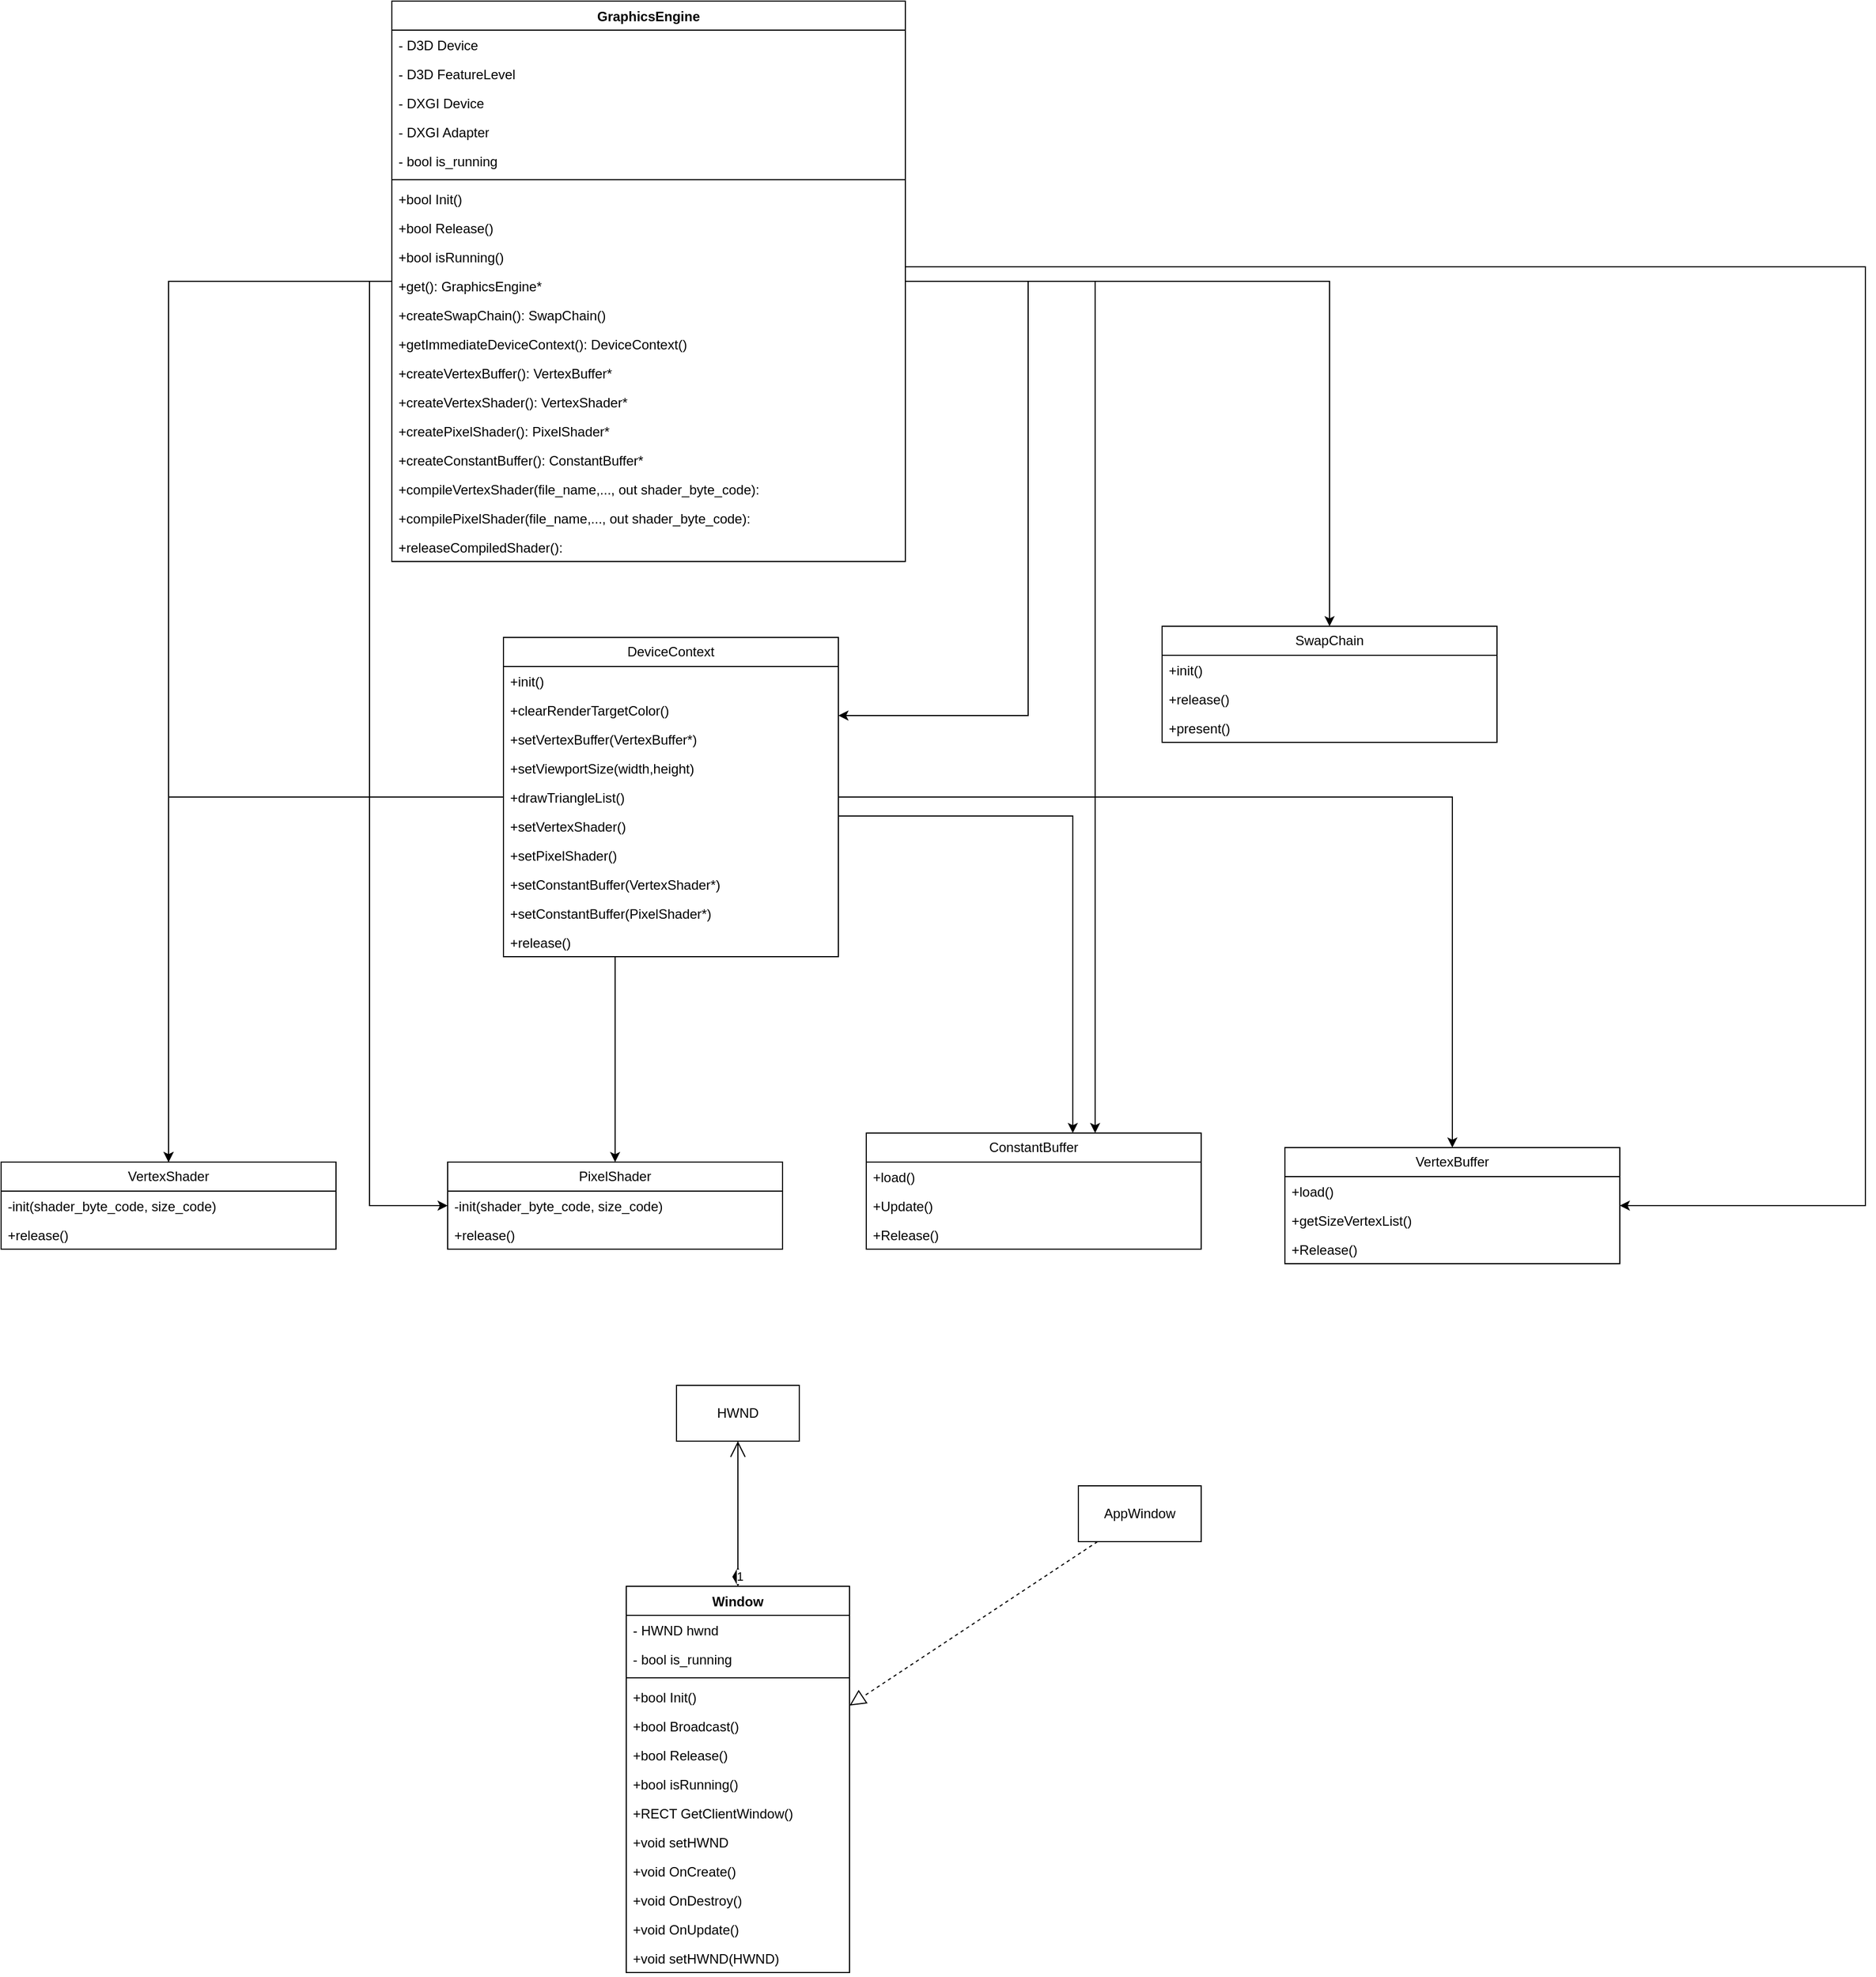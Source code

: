 <mxfile version="21.7.2" type="device">
  <diagram name="Page-1" id="yg1UOhHMfB_ScHXUUcJH">
    <mxGraphModel dx="2884" dy="2117" grid="1" gridSize="10" guides="1" tooltips="1" connect="1" arrows="1" fold="1" page="1" pageScale="1" pageWidth="850" pageHeight="1100" math="0" shadow="0">
      <root>
        <mxCell id="0" />
        <mxCell id="1" parent="0" />
        <mxCell id="bQHfDFO3GR3bAwzlNW8e-2" value="Window" style="swimlane;fontStyle=1;align=center;verticalAlign=top;childLayout=stackLayout;horizontal=1;startSize=26;horizontalStack=0;resizeParent=1;resizeParentMax=0;resizeLast=0;collapsible=1;marginBottom=0;whiteSpace=wrap;html=1;" parent="1" vertex="1">
          <mxGeometry x="460" y="440" width="200" height="346" as="geometry" />
        </mxCell>
        <mxCell id="bQHfDFO3GR3bAwzlNW8e-3" value="- HWND hwnd" style="text;strokeColor=none;fillColor=none;align=left;verticalAlign=top;spacingLeft=4;spacingRight=4;overflow=hidden;rotatable=0;points=[[0,0.5],[1,0.5]];portConstraint=eastwest;whiteSpace=wrap;html=1;" parent="bQHfDFO3GR3bAwzlNW8e-2" vertex="1">
          <mxGeometry y="26" width="200" height="26" as="geometry" />
        </mxCell>
        <mxCell id="bQHfDFO3GR3bAwzlNW8e-7" value="- bool is_running" style="text;strokeColor=none;fillColor=none;align=left;verticalAlign=top;spacingLeft=4;spacingRight=4;overflow=hidden;rotatable=0;points=[[0,0.5],[1,0.5]];portConstraint=eastwest;whiteSpace=wrap;html=1;" parent="bQHfDFO3GR3bAwzlNW8e-2" vertex="1">
          <mxGeometry y="52" width="200" height="26" as="geometry" />
        </mxCell>
        <mxCell id="bQHfDFO3GR3bAwzlNW8e-4" value="" style="line;strokeWidth=1;fillColor=none;align=left;verticalAlign=middle;spacingTop=-1;spacingLeft=3;spacingRight=3;rotatable=0;labelPosition=right;points=[];portConstraint=eastwest;strokeColor=inherit;" parent="bQHfDFO3GR3bAwzlNW8e-2" vertex="1">
          <mxGeometry y="78" width="200" height="8" as="geometry" />
        </mxCell>
        <mxCell id="bQHfDFO3GR3bAwzlNW8e-5" value="+bool Init()" style="text;strokeColor=none;fillColor=none;align=left;verticalAlign=top;spacingLeft=4;spacingRight=4;overflow=hidden;rotatable=0;points=[[0,0.5],[1,0.5]];portConstraint=eastwest;whiteSpace=wrap;html=1;" parent="bQHfDFO3GR3bAwzlNW8e-2" vertex="1">
          <mxGeometry y="86" width="200" height="26" as="geometry" />
        </mxCell>
        <mxCell id="bQHfDFO3GR3bAwzlNW8e-9" value="+bool Broadcast()" style="text;strokeColor=none;fillColor=none;align=left;verticalAlign=top;spacingLeft=4;spacingRight=4;overflow=hidden;rotatable=0;points=[[0,0.5],[1,0.5]];portConstraint=eastwest;whiteSpace=wrap;html=1;" parent="bQHfDFO3GR3bAwzlNW8e-2" vertex="1">
          <mxGeometry y="112" width="200" height="26" as="geometry" />
        </mxCell>
        <mxCell id="bQHfDFO3GR3bAwzlNW8e-10" value="+bool Release()" style="text;strokeColor=none;fillColor=none;align=left;verticalAlign=top;spacingLeft=4;spacingRight=4;overflow=hidden;rotatable=0;points=[[0,0.5],[1,0.5]];portConstraint=eastwest;whiteSpace=wrap;html=1;" parent="bQHfDFO3GR3bAwzlNW8e-2" vertex="1">
          <mxGeometry y="138" width="200" height="26" as="geometry" />
        </mxCell>
        <mxCell id="bQHfDFO3GR3bAwzlNW8e-11" value="+bool isRunning()" style="text;strokeColor=none;fillColor=none;align=left;verticalAlign=top;spacingLeft=4;spacingRight=4;overflow=hidden;rotatable=0;points=[[0,0.5],[1,0.5]];portConstraint=eastwest;whiteSpace=wrap;html=1;" parent="bQHfDFO3GR3bAwzlNW8e-2" vertex="1">
          <mxGeometry y="164" width="200" height="26" as="geometry" />
        </mxCell>
        <mxCell id="bQHfDFO3GR3bAwzlNW8e-12" value="+RECT GetClientWindow()" style="text;strokeColor=none;fillColor=none;align=left;verticalAlign=top;spacingLeft=4;spacingRight=4;overflow=hidden;rotatable=0;points=[[0,0.5],[1,0.5]];portConstraint=eastwest;whiteSpace=wrap;html=1;" parent="bQHfDFO3GR3bAwzlNW8e-2" vertex="1">
          <mxGeometry y="190" width="200" height="26" as="geometry" />
        </mxCell>
        <mxCell id="bQHfDFO3GR3bAwzlNW8e-17" value="+void setHWND" style="text;strokeColor=none;fillColor=none;align=left;verticalAlign=top;spacingLeft=4;spacingRight=4;overflow=hidden;rotatable=0;points=[[0,0.5],[1,0.5]];portConstraint=eastwest;whiteSpace=wrap;html=1;" parent="bQHfDFO3GR3bAwzlNW8e-2" vertex="1">
          <mxGeometry y="216" width="200" height="26" as="geometry" />
        </mxCell>
        <mxCell id="bQHfDFO3GR3bAwzlNW8e-18" value="+void OnCreate()" style="text;strokeColor=none;fillColor=none;align=left;verticalAlign=top;spacingLeft=4;spacingRight=4;overflow=hidden;rotatable=0;points=[[0,0.5],[1,0.5]];portConstraint=eastwest;whiteSpace=wrap;html=1;" parent="bQHfDFO3GR3bAwzlNW8e-2" vertex="1">
          <mxGeometry y="242" width="200" height="26" as="geometry" />
        </mxCell>
        <mxCell id="bQHfDFO3GR3bAwzlNW8e-19" value="+void OnDestroy()" style="text;strokeColor=none;fillColor=none;align=left;verticalAlign=top;spacingLeft=4;spacingRight=4;overflow=hidden;rotatable=0;points=[[0,0.5],[1,0.5]];portConstraint=eastwest;whiteSpace=wrap;html=1;" parent="bQHfDFO3GR3bAwzlNW8e-2" vertex="1">
          <mxGeometry y="268" width="200" height="26" as="geometry" />
        </mxCell>
        <mxCell id="bQHfDFO3GR3bAwzlNW8e-20" value="+void OnUpdate()" style="text;strokeColor=none;fillColor=none;align=left;verticalAlign=top;spacingLeft=4;spacingRight=4;overflow=hidden;rotatable=0;points=[[0,0.5],[1,0.5]];portConstraint=eastwest;whiteSpace=wrap;html=1;" parent="bQHfDFO3GR3bAwzlNW8e-2" vertex="1">
          <mxGeometry y="294" width="200" height="26" as="geometry" />
        </mxCell>
        <mxCell id="bQHfDFO3GR3bAwzlNW8e-21" value="+void setHWND(HWND)" style="text;strokeColor=none;fillColor=none;align=left;verticalAlign=top;spacingLeft=4;spacingRight=4;overflow=hidden;rotatable=0;points=[[0,0.5],[1,0.5]];portConstraint=eastwest;whiteSpace=wrap;html=1;" parent="bQHfDFO3GR3bAwzlNW8e-2" vertex="1">
          <mxGeometry y="320" width="200" height="26" as="geometry" />
        </mxCell>
        <mxCell id="bQHfDFO3GR3bAwzlNW8e-22" value="HWND" style="html=1;whiteSpace=wrap;" parent="1" vertex="1">
          <mxGeometry x="505" y="260" width="110" height="50" as="geometry" />
        </mxCell>
        <mxCell id="bQHfDFO3GR3bAwzlNW8e-24" value="1" style="endArrow=open;html=1;endSize=12;startArrow=diamondThin;startSize=14;startFill=1;edgeStyle=orthogonalEdgeStyle;align=left;verticalAlign=bottom;rounded=0;" parent="1" source="bQHfDFO3GR3bAwzlNW8e-2" target="bQHfDFO3GR3bAwzlNW8e-22" edge="1">
          <mxGeometry x="-1" y="3" relative="1" as="geometry">
            <mxPoint x="610" y="750" as="sourcePoint" />
            <mxPoint x="770" y="750" as="targetPoint" />
          </mxGeometry>
        </mxCell>
        <mxCell id="bQHfDFO3GR3bAwzlNW8e-25" value="AppWindow" style="html=1;whiteSpace=wrap;" parent="1" vertex="1">
          <mxGeometry x="865" y="350" width="110" height="50" as="geometry" />
        </mxCell>
        <mxCell id="bQHfDFO3GR3bAwzlNW8e-26" value="" style="endArrow=block;dashed=1;endFill=0;endSize=12;html=1;rounded=0;" parent="1" source="bQHfDFO3GR3bAwzlNW8e-25" target="bQHfDFO3GR3bAwzlNW8e-2" edge="1">
          <mxGeometry width="160" relative="1" as="geometry">
            <mxPoint x="530" y="990" as="sourcePoint" />
            <mxPoint x="690" y="990" as="targetPoint" />
          </mxGeometry>
        </mxCell>
        <mxCell id="brOng0sfEjW7ek24EhCo-12" style="edgeStyle=orthogonalEdgeStyle;rounded=0;orthogonalLoop=1;jettySize=auto;html=1;" parent="1" source="bQHfDFO3GR3bAwzlNW8e-28" target="brOng0sfEjW7ek24EhCo-1" edge="1">
          <mxGeometry relative="1" as="geometry" />
        </mxCell>
        <mxCell id="sc2AI7lZrGjqT5ZqGcDs-10" style="edgeStyle=orthogonalEdgeStyle;rounded=0;orthogonalLoop=1;jettySize=auto;html=1;" parent="1" source="bQHfDFO3GR3bAwzlNW8e-28" target="sc2AI7lZrGjqT5ZqGcDs-2" edge="1">
          <mxGeometry relative="1" as="geometry">
            <Array as="points">
              <mxPoint x="230" y="-729" />
              <mxPoint x="230" y="99" />
            </Array>
          </mxGeometry>
        </mxCell>
        <mxCell id="oByZ-U0W49t-6vgpD6-_-10" style="edgeStyle=orthogonalEdgeStyle;rounded=0;orthogonalLoop=1;jettySize=auto;html=1;" edge="1" parent="1" source="bQHfDFO3GR3bAwzlNW8e-28" target="oByZ-U0W49t-6vgpD6-_-1">
          <mxGeometry relative="1" as="geometry">
            <Array as="points">
              <mxPoint x="880" y="-729" />
            </Array>
          </mxGeometry>
        </mxCell>
        <mxCell id="bQHfDFO3GR3bAwzlNW8e-28" value="GraphicsEngine" style="swimlane;fontStyle=1;align=center;verticalAlign=top;childLayout=stackLayout;horizontal=1;startSize=26;horizontalStack=0;resizeParent=1;resizeParentMax=0;resizeLast=0;collapsible=1;marginBottom=0;whiteSpace=wrap;html=1;" parent="1" vertex="1">
          <mxGeometry x="250" y="-980" width="460" height="502" as="geometry" />
        </mxCell>
        <mxCell id="bQHfDFO3GR3bAwzlNW8e-29" value="- D3D Device" style="text;strokeColor=none;fillColor=none;align=left;verticalAlign=top;spacingLeft=4;spacingRight=4;overflow=hidden;rotatable=0;points=[[0,0.5],[1,0.5]];portConstraint=eastwest;whiteSpace=wrap;html=1;" parent="bQHfDFO3GR3bAwzlNW8e-28" vertex="1">
          <mxGeometry y="26" width="460" height="26" as="geometry" />
        </mxCell>
        <mxCell id="bQHfDFO3GR3bAwzlNW8e-42" value="- D3D FeatureLevel" style="text;strokeColor=none;fillColor=none;align=left;verticalAlign=top;spacingLeft=4;spacingRight=4;overflow=hidden;rotatable=0;points=[[0,0.5],[1,0.5]];portConstraint=eastwest;whiteSpace=wrap;html=1;" parent="bQHfDFO3GR3bAwzlNW8e-28" vertex="1">
          <mxGeometry y="52" width="460" height="26" as="geometry" />
        </mxCell>
        <mxCell id="bQHfDFO3GR3bAwzlNW8e-43" value="- DXGI Device" style="text;strokeColor=none;fillColor=none;align=left;verticalAlign=top;spacingLeft=4;spacingRight=4;overflow=hidden;rotatable=0;points=[[0,0.5],[1,0.5]];portConstraint=eastwest;whiteSpace=wrap;html=1;" parent="bQHfDFO3GR3bAwzlNW8e-28" vertex="1">
          <mxGeometry y="78" width="460" height="26" as="geometry" />
        </mxCell>
        <mxCell id="bQHfDFO3GR3bAwzlNW8e-44" value="- DXGI Adapter" style="text;strokeColor=none;fillColor=none;align=left;verticalAlign=top;spacingLeft=4;spacingRight=4;overflow=hidden;rotatable=0;points=[[0,0.5],[1,0.5]];portConstraint=eastwest;whiteSpace=wrap;html=1;" parent="bQHfDFO3GR3bAwzlNW8e-28" vertex="1">
          <mxGeometry y="104" width="460" height="26" as="geometry" />
        </mxCell>
        <mxCell id="bQHfDFO3GR3bAwzlNW8e-30" value="- bool is_running" style="text;strokeColor=none;fillColor=none;align=left;verticalAlign=top;spacingLeft=4;spacingRight=4;overflow=hidden;rotatable=0;points=[[0,0.5],[1,0.5]];portConstraint=eastwest;whiteSpace=wrap;html=1;" parent="bQHfDFO3GR3bAwzlNW8e-28" vertex="1">
          <mxGeometry y="130" width="460" height="26" as="geometry" />
        </mxCell>
        <mxCell id="bQHfDFO3GR3bAwzlNW8e-31" value="" style="line;strokeWidth=1;fillColor=none;align=left;verticalAlign=middle;spacingTop=-1;spacingLeft=3;spacingRight=3;rotatable=0;labelPosition=right;points=[];portConstraint=eastwest;strokeColor=inherit;" parent="bQHfDFO3GR3bAwzlNW8e-28" vertex="1">
          <mxGeometry y="156" width="460" height="8" as="geometry" />
        </mxCell>
        <mxCell id="bQHfDFO3GR3bAwzlNW8e-32" value="+bool Init()" style="text;strokeColor=none;fillColor=none;align=left;verticalAlign=top;spacingLeft=4;spacingRight=4;overflow=hidden;rotatable=0;points=[[0,0.5],[1,0.5]];portConstraint=eastwest;whiteSpace=wrap;html=1;" parent="bQHfDFO3GR3bAwzlNW8e-28" vertex="1">
          <mxGeometry y="164" width="460" height="26" as="geometry" />
        </mxCell>
        <mxCell id="bQHfDFO3GR3bAwzlNW8e-34" value="+bool Release()" style="text;strokeColor=none;fillColor=none;align=left;verticalAlign=top;spacingLeft=4;spacingRight=4;overflow=hidden;rotatable=0;points=[[0,0.5],[1,0.5]];portConstraint=eastwest;whiteSpace=wrap;html=1;" parent="bQHfDFO3GR3bAwzlNW8e-28" vertex="1">
          <mxGeometry y="190" width="460" height="26" as="geometry" />
        </mxCell>
        <mxCell id="bQHfDFO3GR3bAwzlNW8e-35" value="+bool isRunning()" style="text;strokeColor=none;fillColor=none;align=left;verticalAlign=top;spacingLeft=4;spacingRight=4;overflow=hidden;rotatable=0;points=[[0,0.5],[1,0.5]];portConstraint=eastwest;whiteSpace=wrap;html=1;" parent="bQHfDFO3GR3bAwzlNW8e-28" vertex="1">
          <mxGeometry y="216" width="460" height="26" as="geometry" />
        </mxCell>
        <mxCell id="bQHfDFO3GR3bAwzlNW8e-41" value="+get(): GraphicsEngine*" style="text;strokeColor=none;fillColor=none;align=left;verticalAlign=top;spacingLeft=4;spacingRight=4;overflow=hidden;rotatable=0;points=[[0,0.5],[1,0.5]];portConstraint=eastwest;whiteSpace=wrap;html=1;" parent="bQHfDFO3GR3bAwzlNW8e-28" vertex="1">
          <mxGeometry y="242" width="460" height="26" as="geometry" />
        </mxCell>
        <mxCell id="MTE2eQ_Hpy6BB3zy3P57-1" value="+createSwapChain(): SwapChain()" style="text;strokeColor=none;fillColor=none;align=left;verticalAlign=top;spacingLeft=4;spacingRight=4;overflow=hidden;rotatable=0;points=[[0,0.5],[1,0.5]];portConstraint=eastwest;whiteSpace=wrap;html=1;" parent="bQHfDFO3GR3bAwzlNW8e-28" vertex="1">
          <mxGeometry y="268" width="460" height="26" as="geometry" />
        </mxCell>
        <mxCell id="MTE2eQ_Hpy6BB3zy3P57-11" value="+getImmediateDeviceContext(): DeviceContext()" style="text;strokeColor=none;fillColor=none;align=left;verticalAlign=top;spacingLeft=4;spacingRight=4;overflow=hidden;rotatable=0;points=[[0,0.5],[1,0.5]];portConstraint=eastwest;whiteSpace=wrap;html=1;" parent="bQHfDFO3GR3bAwzlNW8e-28" vertex="1">
          <mxGeometry y="294" width="460" height="26" as="geometry" />
        </mxCell>
        <mxCell id="MTE2eQ_Hpy6BB3zy3P57-18" value="+createVertexBuffer(): VertexBuffer*" style="text;strokeColor=none;fillColor=none;align=left;verticalAlign=top;spacingLeft=4;spacingRight=4;overflow=hidden;rotatable=0;points=[[0,0.5],[1,0.5]];portConstraint=eastwest;whiteSpace=wrap;html=1;" parent="bQHfDFO3GR3bAwzlNW8e-28" vertex="1">
          <mxGeometry y="320" width="460" height="26" as="geometry" />
        </mxCell>
        <mxCell id="brOng0sfEjW7ek24EhCo-8" value="+createVertexShader(): VertexShader*" style="text;strokeColor=none;fillColor=none;align=left;verticalAlign=top;spacingLeft=4;spacingRight=4;overflow=hidden;rotatable=0;points=[[0,0.5],[1,0.5]];portConstraint=eastwest;whiteSpace=wrap;html=1;" parent="bQHfDFO3GR3bAwzlNW8e-28" vertex="1">
          <mxGeometry y="346" width="460" height="26" as="geometry" />
        </mxCell>
        <mxCell id="sc2AI7lZrGjqT5ZqGcDs-5" value="+createPixelShader(): PixelShader*" style="text;strokeColor=none;fillColor=none;align=left;verticalAlign=top;spacingLeft=4;spacingRight=4;overflow=hidden;rotatable=0;points=[[0,0.5],[1,0.5]];portConstraint=eastwest;whiteSpace=wrap;html=1;" parent="bQHfDFO3GR3bAwzlNW8e-28" vertex="1">
          <mxGeometry y="372" width="460" height="26" as="geometry" />
        </mxCell>
        <mxCell id="oByZ-U0W49t-6vgpD6-_-8" value="+createConstantBuffer(): ConstantBuffer*" style="text;strokeColor=none;fillColor=none;align=left;verticalAlign=top;spacingLeft=4;spacingRight=4;overflow=hidden;rotatable=0;points=[[0,0.5],[1,0.5]];portConstraint=eastwest;whiteSpace=wrap;html=1;" vertex="1" parent="bQHfDFO3GR3bAwzlNW8e-28">
          <mxGeometry y="398" width="460" height="26" as="geometry" />
        </mxCell>
        <mxCell id="brOng0sfEjW7ek24EhCo-9" value="+compileVertexShader(file_name,..., out shader_byte_code):&amp;nbsp;" style="text;strokeColor=none;fillColor=none;align=left;verticalAlign=top;spacingLeft=4;spacingRight=4;overflow=hidden;rotatable=0;points=[[0,0.5],[1,0.5]];portConstraint=eastwest;whiteSpace=wrap;html=1;" parent="bQHfDFO3GR3bAwzlNW8e-28" vertex="1">
          <mxGeometry y="424" width="460" height="26" as="geometry" />
        </mxCell>
        <mxCell id="sc2AI7lZrGjqT5ZqGcDs-6" value="+compilePixelShader(file_name,..., out shader_byte_code):&amp;nbsp;" style="text;strokeColor=none;fillColor=none;align=left;verticalAlign=top;spacingLeft=4;spacingRight=4;overflow=hidden;rotatable=0;points=[[0,0.5],[1,0.5]];portConstraint=eastwest;whiteSpace=wrap;html=1;" parent="bQHfDFO3GR3bAwzlNW8e-28" vertex="1">
          <mxGeometry y="450" width="460" height="26" as="geometry" />
        </mxCell>
        <mxCell id="brOng0sfEjW7ek24EhCo-11" value="+releaseCompiledShader():" style="text;strokeColor=none;fillColor=none;align=left;verticalAlign=top;spacingLeft=4;spacingRight=4;overflow=hidden;rotatable=0;points=[[0,0.5],[1,0.5]];portConstraint=eastwest;whiteSpace=wrap;html=1;" parent="bQHfDFO3GR3bAwzlNW8e-28" vertex="1">
          <mxGeometry y="476" width="460" height="26" as="geometry" />
        </mxCell>
        <mxCell id="MTE2eQ_Hpy6BB3zy3P57-3" value="SwapChain" style="swimlane;fontStyle=0;childLayout=stackLayout;horizontal=1;startSize=26;fillColor=none;horizontalStack=0;resizeParent=1;resizeParentMax=0;resizeLast=0;collapsible=1;marginBottom=0;whiteSpace=wrap;html=1;" parent="1" vertex="1">
          <mxGeometry x="940" y="-420" width="300" height="104" as="geometry" />
        </mxCell>
        <mxCell id="MTE2eQ_Hpy6BB3zy3P57-4" value="+init()" style="text;strokeColor=none;fillColor=none;align=left;verticalAlign=top;spacingLeft=4;spacingRight=4;overflow=hidden;rotatable=0;points=[[0,0.5],[1,0.5]];portConstraint=eastwest;whiteSpace=wrap;html=1;" parent="MTE2eQ_Hpy6BB3zy3P57-3" vertex="1">
          <mxGeometry y="26" width="300" height="26" as="geometry" />
        </mxCell>
        <mxCell id="MTE2eQ_Hpy6BB3zy3P57-5" value="+release()" style="text;strokeColor=none;fillColor=none;align=left;verticalAlign=top;spacingLeft=4;spacingRight=4;overflow=hidden;rotatable=0;points=[[0,0.5],[1,0.5]];portConstraint=eastwest;whiteSpace=wrap;html=1;" parent="MTE2eQ_Hpy6BB3zy3P57-3" vertex="1">
          <mxGeometry y="52" width="300" height="26" as="geometry" />
        </mxCell>
        <mxCell id="MTE2eQ_Hpy6BB3zy3P57-6" value="+present()" style="text;strokeColor=none;fillColor=none;align=left;verticalAlign=top;spacingLeft=4;spacingRight=4;overflow=hidden;rotatable=0;points=[[0,0.5],[1,0.5]];portConstraint=eastwest;whiteSpace=wrap;html=1;" parent="MTE2eQ_Hpy6BB3zy3P57-3" vertex="1">
          <mxGeometry y="78" width="300" height="26" as="geometry" />
        </mxCell>
        <mxCell id="MTE2eQ_Hpy6BB3zy3P57-2" style="rounded=0;orthogonalLoop=1;jettySize=auto;html=1;edgeStyle=orthogonalEdgeStyle;" parent="1" source="bQHfDFO3GR3bAwzlNW8e-28" target="MTE2eQ_Hpy6BB3zy3P57-3" edge="1">
          <mxGeometry relative="1" as="geometry">
            <mxPoint x="90" y="-370" as="targetPoint" />
          </mxGeometry>
        </mxCell>
        <mxCell id="brOng0sfEjW7ek24EhCo-15" style="edgeStyle=orthogonalEdgeStyle;rounded=0;orthogonalLoop=1;jettySize=auto;html=1;" parent="1" source="MTE2eQ_Hpy6BB3zy3P57-7" target="brOng0sfEjW7ek24EhCo-1" edge="1">
          <mxGeometry relative="1" as="geometry" />
        </mxCell>
        <mxCell id="sc2AI7lZrGjqT5ZqGcDs-1" style="edgeStyle=orthogonalEdgeStyle;rounded=0;orthogonalLoop=1;jettySize=auto;html=1;" parent="1" source="MTE2eQ_Hpy6BB3zy3P57-7" target="MTE2eQ_Hpy6BB3zy3P57-14" edge="1">
          <mxGeometry relative="1" as="geometry" />
        </mxCell>
        <mxCell id="sc2AI7lZrGjqT5ZqGcDs-8" style="edgeStyle=orthogonalEdgeStyle;rounded=0;orthogonalLoop=1;jettySize=auto;html=1;" parent="1" source="MTE2eQ_Hpy6BB3zy3P57-7" target="sc2AI7lZrGjqT5ZqGcDs-2" edge="1">
          <mxGeometry relative="1" as="geometry">
            <Array as="points">
              <mxPoint x="450" y="-80" />
              <mxPoint x="450" y="-80" />
            </Array>
          </mxGeometry>
        </mxCell>
        <mxCell id="oByZ-U0W49t-6vgpD6-_-9" style="edgeStyle=orthogonalEdgeStyle;rounded=0;orthogonalLoop=1;jettySize=auto;html=1;" edge="1" parent="1" source="MTE2eQ_Hpy6BB3zy3P57-7" target="oByZ-U0W49t-6vgpD6-_-1">
          <mxGeometry relative="1" as="geometry">
            <Array as="points">
              <mxPoint x="860" y="-250" />
            </Array>
          </mxGeometry>
        </mxCell>
        <mxCell id="MTE2eQ_Hpy6BB3zy3P57-7" value="DeviceContext" style="swimlane;fontStyle=0;childLayout=stackLayout;horizontal=1;startSize=26;fillColor=none;horizontalStack=0;resizeParent=1;resizeParentMax=0;resizeLast=0;collapsible=1;marginBottom=0;whiteSpace=wrap;html=1;" parent="1" vertex="1">
          <mxGeometry x="350" y="-410" width="300" height="286" as="geometry" />
        </mxCell>
        <mxCell id="MTE2eQ_Hpy6BB3zy3P57-8" value="+init()" style="text;strokeColor=none;fillColor=none;align=left;verticalAlign=top;spacingLeft=4;spacingRight=4;overflow=hidden;rotatable=0;points=[[0,0.5],[1,0.5]];portConstraint=eastwest;whiteSpace=wrap;html=1;" parent="MTE2eQ_Hpy6BB3zy3P57-7" vertex="1">
          <mxGeometry y="26" width="300" height="26" as="geometry" />
        </mxCell>
        <mxCell id="MTE2eQ_Hpy6BB3zy3P57-10" value="+clearRenderTargetColor()" style="text;strokeColor=none;fillColor=none;align=left;verticalAlign=top;spacingLeft=4;spacingRight=4;overflow=hidden;rotatable=0;points=[[0,0.5],[1,0.5]];portConstraint=eastwest;whiteSpace=wrap;html=1;" parent="MTE2eQ_Hpy6BB3zy3P57-7" vertex="1">
          <mxGeometry y="52" width="300" height="26" as="geometry" />
        </mxCell>
        <mxCell id="OnWpURV9hRiYNxDS7WEL-1" value="+setVertexBuffer(VertexBuffer*)" style="text;strokeColor=none;fillColor=none;align=left;verticalAlign=top;spacingLeft=4;spacingRight=4;overflow=hidden;rotatable=0;points=[[0,0.5],[1,0.5]];portConstraint=eastwest;whiteSpace=wrap;html=1;" parent="MTE2eQ_Hpy6BB3zy3P57-7" vertex="1">
          <mxGeometry y="78" width="300" height="26" as="geometry" />
        </mxCell>
        <mxCell id="OnWpURV9hRiYNxDS7WEL-3" value="+setViewportSize(width,height)" style="text;strokeColor=none;fillColor=none;align=left;verticalAlign=top;spacingLeft=4;spacingRight=4;overflow=hidden;rotatable=0;points=[[0,0.5],[1,0.5]];portConstraint=eastwest;whiteSpace=wrap;html=1;" parent="MTE2eQ_Hpy6BB3zy3P57-7" vertex="1">
          <mxGeometry y="104" width="300" height="26" as="geometry" />
        </mxCell>
        <mxCell id="OnWpURV9hRiYNxDS7WEL-5" value="+drawTriangleList()" style="text;strokeColor=none;fillColor=none;align=left;verticalAlign=top;spacingLeft=4;spacingRight=4;overflow=hidden;rotatable=0;points=[[0,0.5],[1,0.5]];portConstraint=eastwest;whiteSpace=wrap;html=1;" parent="MTE2eQ_Hpy6BB3zy3P57-7" vertex="1">
          <mxGeometry y="130" width="300" height="26" as="geometry" />
        </mxCell>
        <mxCell id="brOng0sfEjW7ek24EhCo-14" value="+setVertexShader()" style="text;strokeColor=none;fillColor=none;align=left;verticalAlign=top;spacingLeft=4;spacingRight=4;overflow=hidden;rotatable=0;points=[[0,0.5],[1,0.5]];portConstraint=eastwest;whiteSpace=wrap;html=1;" parent="MTE2eQ_Hpy6BB3zy3P57-7" vertex="1">
          <mxGeometry y="156" width="300" height="26" as="geometry" />
        </mxCell>
        <mxCell id="sc2AI7lZrGjqT5ZqGcDs-7" value="+setPixelShader()" style="text;strokeColor=none;fillColor=none;align=left;verticalAlign=top;spacingLeft=4;spacingRight=4;overflow=hidden;rotatable=0;points=[[0,0.5],[1,0.5]];portConstraint=eastwest;whiteSpace=wrap;html=1;" parent="MTE2eQ_Hpy6BB3zy3P57-7" vertex="1">
          <mxGeometry y="182" width="300" height="26" as="geometry" />
        </mxCell>
        <mxCell id="oByZ-U0W49t-6vgpD6-_-5" value="+setConstantBuffer(VertexShader*)" style="text;strokeColor=none;fillColor=none;align=left;verticalAlign=top;spacingLeft=4;spacingRight=4;overflow=hidden;rotatable=0;points=[[0,0.5],[1,0.5]];portConstraint=eastwest;whiteSpace=wrap;html=1;" vertex="1" parent="MTE2eQ_Hpy6BB3zy3P57-7">
          <mxGeometry y="208" width="300" height="26" as="geometry" />
        </mxCell>
        <mxCell id="oByZ-U0W49t-6vgpD6-_-7" value="+setConstantBuffer(PixelShader*)" style="text;strokeColor=none;fillColor=none;align=left;verticalAlign=top;spacingLeft=4;spacingRight=4;overflow=hidden;rotatable=0;points=[[0,0.5],[1,0.5]];portConstraint=eastwest;whiteSpace=wrap;html=1;" vertex="1" parent="MTE2eQ_Hpy6BB3zy3P57-7">
          <mxGeometry y="234" width="300" height="26" as="geometry" />
        </mxCell>
        <mxCell id="OnWpURV9hRiYNxDS7WEL-4" value="+release()" style="text;strokeColor=none;fillColor=none;align=left;verticalAlign=top;spacingLeft=4;spacingRight=4;overflow=hidden;rotatable=0;points=[[0,0.5],[1,0.5]];portConstraint=eastwest;whiteSpace=wrap;html=1;" parent="MTE2eQ_Hpy6BB3zy3P57-7" vertex="1">
          <mxGeometry y="260" width="300" height="26" as="geometry" />
        </mxCell>
        <mxCell id="MTE2eQ_Hpy6BB3zy3P57-13" style="edgeStyle=orthogonalEdgeStyle;rounded=0;orthogonalLoop=1;jettySize=auto;html=1;" parent="1" source="bQHfDFO3GR3bAwzlNW8e-28" target="MTE2eQ_Hpy6BB3zy3P57-7" edge="1">
          <mxGeometry relative="1" as="geometry">
            <Array as="points">
              <mxPoint x="820" y="-729" />
              <mxPoint x="820" y="-340" />
            </Array>
          </mxGeometry>
        </mxCell>
        <mxCell id="MTE2eQ_Hpy6BB3zy3P57-14" value="VertexBuffer" style="swimlane;fontStyle=0;childLayout=stackLayout;horizontal=1;startSize=26;fillColor=none;horizontalStack=0;resizeParent=1;resizeParentMax=0;resizeLast=0;collapsible=1;marginBottom=0;whiteSpace=wrap;html=1;" parent="1" vertex="1">
          <mxGeometry x="1050" y="47" width="300" height="104" as="geometry" />
        </mxCell>
        <mxCell id="MTE2eQ_Hpy6BB3zy3P57-15" value="+load()" style="text;strokeColor=none;fillColor=none;align=left;verticalAlign=top;spacingLeft=4;spacingRight=4;overflow=hidden;rotatable=0;points=[[0,0.5],[1,0.5]];portConstraint=eastwest;whiteSpace=wrap;html=1;" parent="MTE2eQ_Hpy6BB3zy3P57-14" vertex="1">
          <mxGeometry y="26" width="300" height="26" as="geometry" />
        </mxCell>
        <mxCell id="MTE2eQ_Hpy6BB3zy3P57-16" value="+getSizeVertexList()" style="text;strokeColor=none;fillColor=none;align=left;verticalAlign=top;spacingLeft=4;spacingRight=4;overflow=hidden;rotatable=0;points=[[0,0.5],[1,0.5]];portConstraint=eastwest;whiteSpace=wrap;html=1;" parent="MTE2eQ_Hpy6BB3zy3P57-14" vertex="1">
          <mxGeometry y="52" width="300" height="26" as="geometry" />
        </mxCell>
        <mxCell id="MTE2eQ_Hpy6BB3zy3P57-17" value="+Release()" style="text;strokeColor=none;fillColor=none;align=left;verticalAlign=top;spacingLeft=4;spacingRight=4;overflow=hidden;rotatable=0;points=[[0,0.5],[1,0.5]];portConstraint=eastwest;whiteSpace=wrap;html=1;" parent="MTE2eQ_Hpy6BB3zy3P57-14" vertex="1">
          <mxGeometry y="78" width="300" height="26" as="geometry" />
        </mxCell>
        <mxCell id="MTE2eQ_Hpy6BB3zy3P57-19" style="edgeStyle=orthogonalEdgeStyle;rounded=0;orthogonalLoop=1;jettySize=auto;html=1;" parent="1" source="bQHfDFO3GR3bAwzlNW8e-28" target="MTE2eQ_Hpy6BB3zy3P57-14" edge="1">
          <mxGeometry relative="1" as="geometry">
            <Array as="points">
              <mxPoint x="1570" y="-742" />
            </Array>
          </mxGeometry>
        </mxCell>
        <mxCell id="brOng0sfEjW7ek24EhCo-1" value="VertexShader" style="swimlane;fontStyle=0;childLayout=stackLayout;horizontal=1;startSize=26;fillColor=none;horizontalStack=0;resizeParent=1;resizeParentMax=0;resizeLast=0;collapsible=1;marginBottom=0;whiteSpace=wrap;html=1;" parent="1" vertex="1">
          <mxGeometry x="-100" y="60" width="300" height="78" as="geometry" />
        </mxCell>
        <mxCell id="brOng0sfEjW7ek24EhCo-3" value="-init(shader_byte_code, size_code)" style="text;strokeColor=none;fillColor=none;align=left;verticalAlign=top;spacingLeft=4;spacingRight=4;overflow=hidden;rotatable=0;points=[[0,0.5],[1,0.5]];portConstraint=eastwest;whiteSpace=wrap;html=1;" parent="brOng0sfEjW7ek24EhCo-1" vertex="1">
          <mxGeometry y="26" width="300" height="26" as="geometry" />
        </mxCell>
        <mxCell id="brOng0sfEjW7ek24EhCo-7" value="+release()" style="text;strokeColor=none;fillColor=none;align=left;verticalAlign=top;spacingLeft=4;spacingRight=4;overflow=hidden;rotatable=0;points=[[0,0.5],[1,0.5]];portConstraint=eastwest;whiteSpace=wrap;html=1;" parent="brOng0sfEjW7ek24EhCo-1" vertex="1">
          <mxGeometry y="52" width="300" height="26" as="geometry" />
        </mxCell>
        <mxCell id="sc2AI7lZrGjqT5ZqGcDs-2" value="PixelShader" style="swimlane;fontStyle=0;childLayout=stackLayout;horizontal=1;startSize=26;fillColor=none;horizontalStack=0;resizeParent=1;resizeParentMax=0;resizeLast=0;collapsible=1;marginBottom=0;whiteSpace=wrap;html=1;" parent="1" vertex="1">
          <mxGeometry x="300" y="60" width="300" height="78" as="geometry" />
        </mxCell>
        <mxCell id="sc2AI7lZrGjqT5ZqGcDs-3" value="-init(shader_byte_code, size_code)" style="text;strokeColor=none;fillColor=none;align=left;verticalAlign=top;spacingLeft=4;spacingRight=4;overflow=hidden;rotatable=0;points=[[0,0.5],[1,0.5]];portConstraint=eastwest;whiteSpace=wrap;html=1;" parent="sc2AI7lZrGjqT5ZqGcDs-2" vertex="1">
          <mxGeometry y="26" width="300" height="26" as="geometry" />
        </mxCell>
        <mxCell id="sc2AI7lZrGjqT5ZqGcDs-4" value="+release()" style="text;strokeColor=none;fillColor=none;align=left;verticalAlign=top;spacingLeft=4;spacingRight=4;overflow=hidden;rotatable=0;points=[[0,0.5],[1,0.5]];portConstraint=eastwest;whiteSpace=wrap;html=1;" parent="sc2AI7lZrGjqT5ZqGcDs-2" vertex="1">
          <mxGeometry y="52" width="300" height="26" as="geometry" />
        </mxCell>
        <mxCell id="oByZ-U0W49t-6vgpD6-_-1" value="ConstantBuffer" style="swimlane;fontStyle=0;childLayout=stackLayout;horizontal=1;startSize=26;fillColor=none;horizontalStack=0;resizeParent=1;resizeParentMax=0;resizeLast=0;collapsible=1;marginBottom=0;whiteSpace=wrap;html=1;" vertex="1" parent="1">
          <mxGeometry x="675" y="34" width="300" height="104" as="geometry" />
        </mxCell>
        <mxCell id="oByZ-U0W49t-6vgpD6-_-2" value="+load()" style="text;strokeColor=none;fillColor=none;align=left;verticalAlign=top;spacingLeft=4;spacingRight=4;overflow=hidden;rotatable=0;points=[[0,0.5],[1,0.5]];portConstraint=eastwest;whiteSpace=wrap;html=1;" vertex="1" parent="oByZ-U0W49t-6vgpD6-_-1">
          <mxGeometry y="26" width="300" height="26" as="geometry" />
        </mxCell>
        <mxCell id="oByZ-U0W49t-6vgpD6-_-3" value="+Update()" style="text;strokeColor=none;fillColor=none;align=left;verticalAlign=top;spacingLeft=4;spacingRight=4;overflow=hidden;rotatable=0;points=[[0,0.5],[1,0.5]];portConstraint=eastwest;whiteSpace=wrap;html=1;" vertex="1" parent="oByZ-U0W49t-6vgpD6-_-1">
          <mxGeometry y="52" width="300" height="26" as="geometry" />
        </mxCell>
        <mxCell id="oByZ-U0W49t-6vgpD6-_-4" value="+Release()" style="text;strokeColor=none;fillColor=none;align=left;verticalAlign=top;spacingLeft=4;spacingRight=4;overflow=hidden;rotatable=0;points=[[0,0.5],[1,0.5]];portConstraint=eastwest;whiteSpace=wrap;html=1;" vertex="1" parent="oByZ-U0W49t-6vgpD6-_-1">
          <mxGeometry y="78" width="300" height="26" as="geometry" />
        </mxCell>
      </root>
    </mxGraphModel>
  </diagram>
</mxfile>
